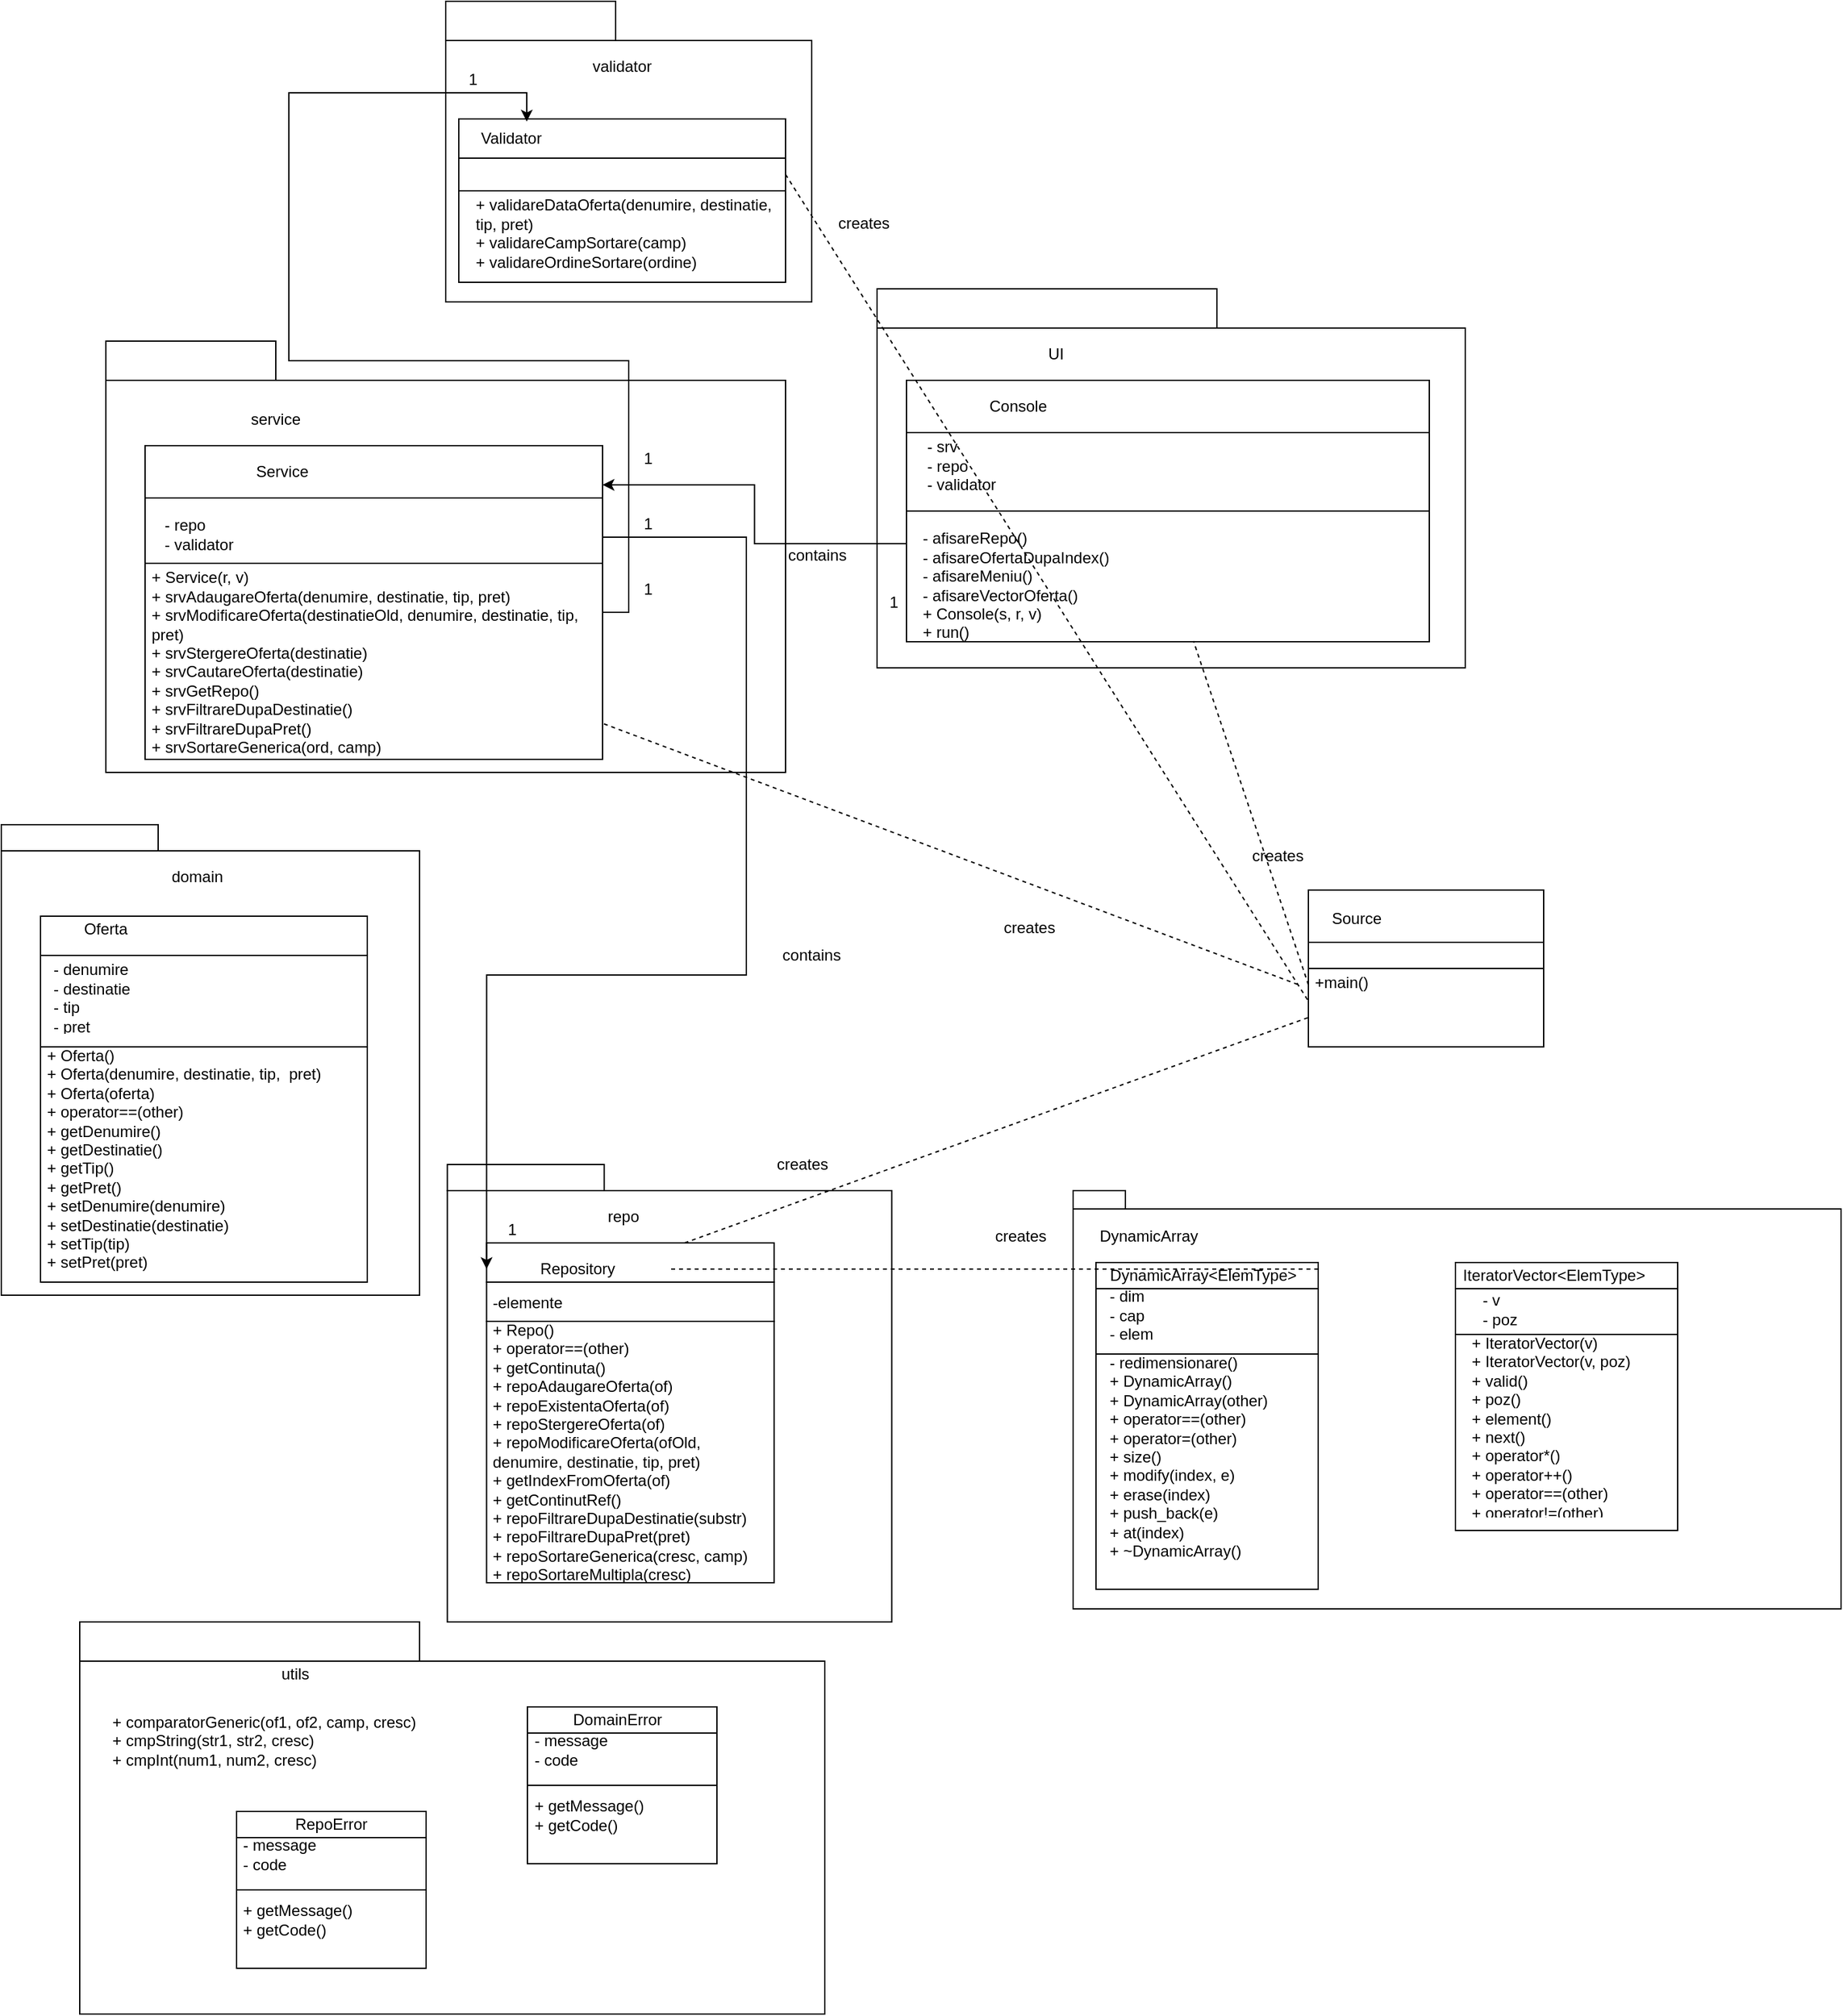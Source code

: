 <mxfile version="14.5.7" type="device"><diagram id="m6aP6_z7JLGHboJDonYd" name="Page-1"><mxGraphModel dx="1422" dy="762" grid="1" gridSize="10" guides="1" tooltips="1" connect="1" arrows="1" fold="1" page="1" pageScale="1" pageWidth="3300" pageHeight="4681" math="0" shadow="0"><root><mxCell id="0"/><mxCell id="1" parent="0"/><mxCell id="G0lzt0Nm5d7fZ7-dj5nb-19" value="" style="shape=folder;fontStyle=1;spacingTop=10;tabWidth=40;tabHeight=14;tabPosition=left;html=1;shadow=0;" parent="1" vertex="1"><mxGeometry x="900" y="1100" width="587.5" height="320" as="geometry"/></mxCell><mxCell id="G0lzt0Nm5d7fZ7-dj5nb-5" value="" style="rounded=0;whiteSpace=wrap;html=1;" parent="1" vertex="1"><mxGeometry x="420" y="220" width="280" height="200" as="geometry"/></mxCell><mxCell id="8GeevE9LxEl0HDiZRwdq-217" value="" style="rounded=0;whiteSpace=wrap;html=1;" parent="1" vertex="1"><mxGeometry x="140" y="1460" width="570" height="270" as="geometry"/></mxCell><mxCell id="8GeevE9LxEl0HDiZRwdq-73" value="" style="rounded=0;whiteSpace=wrap;html=1;" parent="1" vertex="1"><mxGeometry x="750" y="440" width="450" height="260" as="geometry"/></mxCell><mxCell id="8GeevE9LxEl0HDiZRwdq-9" value="" style="rounded=0;whiteSpace=wrap;html=1;" parent="1" vertex="1"><mxGeometry x="80" y="840" width="320" height="340" as="geometry"/></mxCell><mxCell id="8GeevE9LxEl0HDiZRwdq-10" value="" style="rounded=0;whiteSpace=wrap;html=1;" parent="1" vertex="1"><mxGeometry x="80" y="820" width="120" height="20" as="geometry"/></mxCell><mxCell id="8GeevE9LxEl0HDiZRwdq-12" value="domain" style="text;html=1;strokeColor=none;fillColor=none;align=center;verticalAlign=middle;whiteSpace=wrap;rounded=0;" parent="1" vertex="1"><mxGeometry x="210" y="850" width="40" height="20" as="geometry"/></mxCell><mxCell id="8GeevE9LxEl0HDiZRwdq-13" value="" style="rounded=0;whiteSpace=wrap;html=1;" parent="1" vertex="1"><mxGeometry x="110" y="920" width="250" height="70" as="geometry"/></mxCell><mxCell id="8GeevE9LxEl0HDiZRwdq-16" value="" style="rounded=0;whiteSpace=wrap;html=1;" parent="1" vertex="1"><mxGeometry x="110" y="890" width="250" height="30" as="geometry"/></mxCell><mxCell id="8GeevE9LxEl0HDiZRwdq-18" value="Oferta" style="text;html=1;strokeColor=none;fillColor=none;align=center;verticalAlign=middle;whiteSpace=wrap;rounded=0;" parent="1" vertex="1"><mxGeometry x="140" y="890" width="40" height="20" as="geometry"/></mxCell><mxCell id="8GeevE9LxEl0HDiZRwdq-19" value="&lt;div&gt;&lt;div&gt;&lt;br&gt;&lt;/div&gt;&lt;div&gt;- denumire&lt;/div&gt;&lt;div&gt;- destinatie&lt;/div&gt;&lt;div&gt;- tip&lt;/div&gt;&lt;div&gt;- pret&lt;/div&gt;&lt;/div&gt;&lt;div&gt;&lt;br&gt;&lt;/div&gt;" style="text;html=1;strokeColor=none;fillColor=none;spacing=5;spacingTop=-20;whiteSpace=wrap;overflow=hidden;rounded=0;" parent="1" vertex="1"><mxGeometry x="115" y="920" width="240" height="60" as="geometry"/></mxCell><mxCell id="8GeevE9LxEl0HDiZRwdq-20" value="" style="rounded=0;whiteSpace=wrap;html=1;" parent="1" vertex="1"><mxGeometry x="110" y="990" width="250" height="180" as="geometry"/></mxCell><mxCell id="8GeevE9LxEl0HDiZRwdq-26" value="&lt;div&gt;&lt;div&gt;+ Oferta()&lt;/div&gt;&lt;div&gt;+ Oferta(denumire, destinatie, tip,&amp;nbsp; pret)&lt;/div&gt;&lt;div&gt;+ Oferta(oferta)&lt;/div&gt;&lt;div&gt;+ operator==(other)&lt;/div&gt;&lt;div&gt;+ getDenumire()&lt;/div&gt;&lt;div&gt;+ getDestinatie()&lt;/div&gt;&lt;div&gt;+ getTip()&lt;/div&gt;&lt;div&gt;+ getPret()&lt;/div&gt;&lt;div&gt;+ setDenumire(denumire)&lt;/div&gt;&lt;div&gt;+ setDestinatie(destinatie)&lt;/div&gt;&lt;div&gt;+ setTip(tip)&lt;/div&gt;&lt;div&gt;+ setPret(pret)&lt;/div&gt;&lt;/div&gt;&lt;div&gt;&lt;br&gt;&lt;/div&gt;" style="text;html=1;strokeColor=none;fillColor=none;spacing=5;spacingTop=-20;whiteSpace=wrap;overflow=hidden;rounded=0;" parent="1" vertex="1"><mxGeometry x="110" y="1000" width="240" height="180" as="geometry"/></mxCell><mxCell id="8GeevE9LxEl0HDiZRwdq-28" value="" style="rounded=0;whiteSpace=wrap;html=1;" parent="1" vertex="1"><mxGeometry x="430" y="280" width="250" height="30" as="geometry"/></mxCell><mxCell id="8GeevE9LxEl0HDiZRwdq-29" value="&lt;div align=&quot;left&quot;&gt;Validator&lt;/div&gt;" style="text;html=1;strokeColor=none;fillColor=none;align=left;verticalAlign=middle;whiteSpace=wrap;rounded=0;" parent="1" vertex="1"><mxGeometry x="445" y="285" width="170" height="20" as="geometry"/></mxCell><mxCell id="8GeevE9LxEl0HDiZRwdq-30" value="" style="rounded=0;whiteSpace=wrap;html=1;" parent="1" vertex="1"><mxGeometry x="430" y="310" width="250" height="25" as="geometry"/></mxCell><mxCell id="8GeevE9LxEl0HDiZRwdq-31" value="" style="rounded=0;whiteSpace=wrap;html=1;" parent="1" vertex="1"><mxGeometry x="430" y="335" width="250" height="70" as="geometry"/></mxCell><mxCell id="8GeevE9LxEl0HDiZRwdq-35" value="&lt;div&gt;&lt;br&gt;&lt;/div&gt;&lt;div&gt;+ validareDataOferta(denumire, destinatie, tip, pret)&lt;/div&gt;&lt;div&gt;+ validareCampSortare(camp)&lt;/div&gt;&lt;div&gt;+ validareOrdineSortare(ordine)&lt;/div&gt;&lt;div&gt;&lt;br&gt;&lt;/div&gt;" style="text;html=1;strokeColor=none;fillColor=none;spacing=5;spacingTop=-20;whiteSpace=wrap;overflow=hidden;rounded=0;" parent="1" vertex="1"><mxGeometry x="437.5" y="335" width="235" height="70" as="geometry"/></mxCell><mxCell id="8GeevE9LxEl0HDiZRwdq-36" value="" style="rounded=0;whiteSpace=wrap;html=1;" parent="1" vertex="1"><mxGeometry x="421.25" y="1100" width="340" height="330" as="geometry"/></mxCell><mxCell id="8GeevE9LxEl0HDiZRwdq-37" value="" style="rounded=0;whiteSpace=wrap;html=1;" parent="1" vertex="1"><mxGeometry x="451.25" y="1140" width="220" height="30" as="geometry"/></mxCell><mxCell id="8GeevE9LxEl0HDiZRwdq-38" value="Repository" style="text;html=1;strokeColor=none;fillColor=none;align=center;verticalAlign=middle;whiteSpace=wrap;rounded=0;" parent="1" vertex="1"><mxGeometry x="451.25" y="1150" width="140" height="20" as="geometry"/></mxCell><mxCell id="8GeevE9LxEl0HDiZRwdq-39" value="" style="rounded=0;whiteSpace=wrap;html=1;" parent="1" vertex="1"><mxGeometry x="451.25" y="1170" width="220" height="30" as="geometry"/></mxCell><mxCell id="8GeevE9LxEl0HDiZRwdq-40" value="&lt;div&gt;&lt;br&gt;&lt;/div&gt;&lt;div&gt;-elemente&lt;br&gt;&lt;/div&gt;&lt;div&gt;&lt;br&gt;&lt;/div&gt;" style="text;html=1;strokeColor=none;fillColor=none;spacing=5;spacingTop=-20;whiteSpace=wrap;overflow=hidden;rounded=0;" parent="1" vertex="1"><mxGeometry x="451.25" y="1175" width="190" height="25" as="geometry"/></mxCell><mxCell id="8GeevE9LxEl0HDiZRwdq-41" value="" style="rounded=0;whiteSpace=wrap;html=1;" parent="1" vertex="1"><mxGeometry x="451.25" y="1200" width="220" height="200" as="geometry"/></mxCell><mxCell id="8GeevE9LxEl0HDiZRwdq-42" value="&lt;div&gt;&lt;div&gt;+ Repo()&lt;/div&gt;&lt;div&gt;+ operator==(other)&lt;/div&gt;&lt;div&gt;+ getContinuta()&lt;/div&gt;&lt;div&gt;+ repoAdaugareOferta(of)&lt;/div&gt;&lt;div&gt;+ repoExistentaOferta(of)&lt;/div&gt;&lt;div&gt;+ repoStergereOferta(of)&lt;/div&gt;&lt;div&gt;+ repoModificareOferta(ofOld, denumire, destinatie, tip, pret)&lt;/div&gt;&lt;div&gt;+ getIndexFromOferta(of)&lt;/div&gt;&lt;div&gt;+ getContinutRef()&lt;/div&gt;&lt;div&gt;+ repoFiltrareDupaDestinatie(substr)&lt;/div&gt;&lt;div&gt;+ repoFiltrareDupaPret(pret)&lt;/div&gt;&lt;div&gt;+ repoSortareGenerica(cresc, camp)&lt;/div&gt;&lt;div&gt;+ repoSortareMultipla(cresc)&lt;/div&gt;&lt;/div&gt;&lt;div&gt;&lt;br&gt;&lt;/div&gt;" style="text;html=1;strokeColor=none;fillColor=none;spacing=5;spacingTop=-20;whiteSpace=wrap;overflow=hidden;rounded=0;" parent="1" vertex="1"><mxGeometry x="451.25" y="1210" width="220" height="200" as="geometry"/></mxCell><mxCell id="8GeevE9LxEl0HDiZRwdq-43" value="" style="rounded=0;whiteSpace=wrap;html=1;" parent="1" vertex="1"><mxGeometry x="421.25" y="1080" width="120" height="20" as="geometry"/></mxCell><mxCell id="8GeevE9LxEl0HDiZRwdq-44" value="repo" style="text;html=1;strokeColor=none;fillColor=none;align=center;verticalAlign=middle;whiteSpace=wrap;rounded=0;" parent="1" vertex="1"><mxGeometry x="481.25" y="1110" width="150" height="20" as="geometry"/></mxCell><mxCell id="8GeevE9LxEl0HDiZRwdq-45" value="" style="rounded=0;whiteSpace=wrap;html=1;" parent="1" vertex="1"><mxGeometry x="160" y="480" width="520" height="300" as="geometry"/></mxCell><mxCell id="8GeevE9LxEl0HDiZRwdq-46" value="" style="rounded=0;whiteSpace=wrap;html=1;" parent="1" vertex="1"><mxGeometry x="190" y="530" width="350" height="40" as="geometry"/></mxCell><mxCell id="8GeevE9LxEl0HDiZRwdq-47" value="Service" style="text;html=1;strokeColor=none;fillColor=none;align=center;verticalAlign=middle;whiteSpace=wrap;rounded=0;" parent="1" vertex="1"><mxGeometry x="220" y="540" width="150" height="20" as="geometry"/></mxCell><mxCell id="8GeevE9LxEl0HDiZRwdq-62" style="edgeStyle=orthogonalEdgeStyle;rounded=0;orthogonalLoop=1;jettySize=auto;html=1;exitX=1;exitY=1;exitDx=0;exitDy=0;entryX=0;entryY=0.5;entryDx=0;entryDy=0;" parent="1" source="8GeevE9LxEl0HDiZRwdq-48" target="8GeevE9LxEl0HDiZRwdq-38" edge="1"><mxGeometry relative="1" as="geometry"><Array as="points"><mxPoint x="540" y="600"/><mxPoint x="650" y="600"/><mxPoint x="650" y="935"/></Array></mxGeometry></mxCell><mxCell id="8GeevE9LxEl0HDiZRwdq-48" value="&lt;div align=&quot;left&quot;&gt;&lt;br&gt;&lt;/div&gt;" style="rounded=0;whiteSpace=wrap;html=1;" parent="1" vertex="1"><mxGeometry x="190" y="570" width="350" height="50" as="geometry"/></mxCell><mxCell id="8GeevE9LxEl0HDiZRwdq-50" value="&lt;div&gt;&lt;br&gt;&lt;/div&gt;&lt;div&gt;- repo&lt;br&gt;&lt;/div&gt;&lt;div&gt;- validator&lt;br&gt;&lt;/div&gt;&lt;div&gt;&lt;br&gt;&lt;/div&gt;" style="text;html=1;strokeColor=none;fillColor=none;spacing=5;spacingTop=-20;whiteSpace=wrap;overflow=hidden;rounded=0;" parent="1" vertex="1"><mxGeometry x="200" y="580" width="190" height="120" as="geometry"/></mxCell><mxCell id="8GeevE9LxEl0HDiZRwdq-51" value="" style="rounded=0;whiteSpace=wrap;html=1;" parent="1" vertex="1"><mxGeometry x="190" y="620" width="350" height="150" as="geometry"/></mxCell><mxCell id="8GeevE9LxEl0HDiZRwdq-58" style="edgeStyle=orthogonalEdgeStyle;rounded=0;orthogonalLoop=1;jettySize=auto;html=1;exitX=1;exitY=0.25;exitDx=0;exitDy=0;entryX=0.208;entryY=0.067;entryDx=0;entryDy=0;entryPerimeter=0;" parent="1" source="8GeevE9LxEl0HDiZRwdq-52" target="8GeevE9LxEl0HDiZRwdq-28" edge="1"><mxGeometry relative="1" as="geometry"><Array as="points"><mxPoint x="560" y="658"/><mxPoint x="560" y="465"/><mxPoint x="300" y="465"/><mxPoint x="300" y="260"/><mxPoint x="482" y="260"/></Array></mxGeometry></mxCell><mxCell id="8GeevE9LxEl0HDiZRwdq-52" value="&lt;br&gt;+ Service(r, v)&lt;br&gt;+ srvAdaugareOferta(denumire, destinatie, tip, pret)&lt;br&gt;+ srvModificareOferta(destinatieOld, denumire, destinatie, tip, pret)&lt;br&gt;+ srvStergereOferta(destinatie)&lt;br&gt;+ srvCautareOferta(destinatie)&lt;br&gt;+ srvGetRepo()&lt;br&gt;+ srvFiltrareDupaDestinatie()&lt;br&gt;+ srvFiltrareDupaPret()&lt;br&gt;+ srvSortareGenerica(ord, camp)" style="text;html=1;strokeColor=none;fillColor=none;spacing=5;spacingTop=-20;whiteSpace=wrap;overflow=hidden;rounded=0;" parent="1" vertex="1"><mxGeometry x="190" y="620" width="350" height="150" as="geometry"/></mxCell><mxCell id="8GeevE9LxEl0HDiZRwdq-53" value="" style="rounded=0;whiteSpace=wrap;html=1;" parent="1" vertex="1"><mxGeometry x="160" y="450" width="130" height="30" as="geometry"/></mxCell><mxCell id="8GeevE9LxEl0HDiZRwdq-54" value="service" style="text;html=1;strokeColor=none;fillColor=none;align=center;verticalAlign=middle;whiteSpace=wrap;rounded=0;" parent="1" vertex="1"><mxGeometry x="230" y="500" width="120" height="20" as="geometry"/></mxCell><mxCell id="8GeevE9LxEl0HDiZRwdq-60" value="creates" style="text;html=1;strokeColor=none;fillColor=none;align=center;verticalAlign=middle;whiteSpace=wrap;rounded=0;" parent="1" vertex="1"><mxGeometry x="720" y="350" width="40" height="20" as="geometry"/></mxCell><mxCell id="8GeevE9LxEl0HDiZRwdq-63" value="contains" style="text;html=1;strokeColor=none;fillColor=none;align=center;verticalAlign=middle;whiteSpace=wrap;rounded=0;" parent="1" vertex="1"><mxGeometry x="680" y="910" width="40" height="20" as="geometry"/></mxCell><mxCell id="8GeevE9LxEl0HDiZRwdq-117" style="edgeStyle=orthogonalEdgeStyle;rounded=0;orthogonalLoop=1;jettySize=auto;html=1;exitX=0;exitY=0.25;exitDx=0;exitDy=0;entryX=1;entryY=0.75;entryDx=0;entryDy=0;" parent="1" source="8GeevE9LxEl0HDiZRwdq-65" target="8GeevE9LxEl0HDiZRwdq-46" edge="1"><mxGeometry relative="1" as="geometry"/></mxCell><mxCell id="8GeevE9LxEl0HDiZRwdq-65" value="" style="rounded=0;whiteSpace=wrap;html=1;" parent="1" vertex="1"><mxGeometry x="772.5" y="580" width="400" height="100" as="geometry"/></mxCell><mxCell id="8GeevE9LxEl0HDiZRwdq-66" value="&lt;div&gt;&lt;br&gt;&lt;/div&gt;&lt;div&gt;-&lt;span&gt;&amp;nbsp;afisareRepo()&lt;/span&gt;&lt;/div&gt;&lt;div&gt;- afisareOfertaDupaIndex()&lt;/div&gt;&lt;div&gt;- afisareMeniu()&lt;/div&gt;&lt;div&gt;- afisareVectorOferta()&lt;/div&gt;&lt;div&gt;+ Console(s, r, v)&lt;/div&gt;&lt;div&gt;+ run()&lt;/div&gt;&lt;div&gt;&lt;br&gt;&lt;/div&gt;" style="text;html=1;strokeColor=none;fillColor=none;spacing=5;spacingTop=-20;whiteSpace=wrap;overflow=hidden;rounded=0;" parent="1" vertex="1"><mxGeometry x="780" y="590" width="310" height="90" as="geometry"/></mxCell><mxCell id="8GeevE9LxEl0HDiZRwdq-67" value="" style="rounded=0;whiteSpace=wrap;html=1;" parent="1" vertex="1"><mxGeometry x="772.5" y="520" width="400" height="60" as="geometry"/></mxCell><mxCell id="8GeevE9LxEl0HDiZRwdq-69" value="&lt;br&gt;&amp;nbsp; &amp;nbsp; - srv&lt;br&gt;&amp;nbsp; &amp;nbsp; - repo&lt;br&gt;&amp;nbsp; &amp;nbsp; - validator" style="text;html=1;strokeColor=none;fillColor=none;spacing=5;spacingTop=-20;whiteSpace=wrap;overflow=hidden;rounded=0;" parent="1" vertex="1"><mxGeometry x="770" y="520" width="335" height="60" as="geometry"/></mxCell><mxCell id="8GeevE9LxEl0HDiZRwdq-70" value="" style="rounded=0;whiteSpace=wrap;html=1;" parent="1" vertex="1"><mxGeometry x="772.5" y="480" width="400" height="40" as="geometry"/></mxCell><mxCell id="8GeevE9LxEl0HDiZRwdq-71" value="Console" style="text;html=1;strokeColor=none;fillColor=none;align=center;verticalAlign=middle;whiteSpace=wrap;rounded=0;" parent="1" vertex="1"><mxGeometry x="792.5" y="490" width="130" height="20" as="geometry"/></mxCell><mxCell id="8GeevE9LxEl0HDiZRwdq-100" value="UI" style="text;html=1;strokeColor=none;fillColor=none;align=center;verticalAlign=middle;whiteSpace=wrap;rounded=0;" parent="1" vertex="1"><mxGeometry x="772.5" y="450" width="227.5" height="20" as="geometry"/></mxCell><mxCell id="8GeevE9LxEl0HDiZRwdq-101" value="" style="rounded=0;whiteSpace=wrap;html=1;" parent="1" vertex="1"><mxGeometry x="750" y="410" width="260" height="30" as="geometry"/></mxCell><mxCell id="8GeevE9LxEl0HDiZRwdq-102" value="" style="rounded=0;whiteSpace=wrap;html=1;" parent="1" vertex="1"><mxGeometry x="1080" y="870" width="180" height="40" as="geometry"/></mxCell><mxCell id="8GeevE9LxEl0HDiZRwdq-103" value="" style="rounded=0;whiteSpace=wrap;html=1;" parent="1" vertex="1"><mxGeometry x="1080" y="910" width="180" height="20" as="geometry"/></mxCell><mxCell id="8GeevE9LxEl0HDiZRwdq-104" value="" style="rounded=0;whiteSpace=wrap;html=1;" parent="1" vertex="1"><mxGeometry x="1080" y="930" width="180" height="60" as="geometry"/></mxCell><mxCell id="8GeevE9LxEl0HDiZRwdq-105" value="&lt;div&gt;&lt;br&gt;&lt;/div&gt;&lt;div&gt;+main()&lt;br&gt;&lt;/div&gt;" style="text;html=1;strokeColor=none;fillColor=none;spacing=5;spacingTop=-20;whiteSpace=wrap;overflow=hidden;rounded=0;" parent="1" vertex="1"><mxGeometry x="1080" y="930" width="190" height="50" as="geometry"/></mxCell><mxCell id="8GeevE9LxEl0HDiZRwdq-106" value="Source" style="text;html=1;strokeColor=none;fillColor=none;spacing=5;spacingTop=-20;whiteSpace=wrap;overflow=hidden;rounded=0;" parent="1" vertex="1"><mxGeometry x="1092.5" y="895" width="190" height="120" as="geometry"/></mxCell><mxCell id="8GeevE9LxEl0HDiZRwdq-107" value="" style="endArrow=none;dashed=1;html=1;entryX=0;entryY=0.75;entryDx=0;entryDy=0;" parent="1" source="8GeevE9LxEl0HDiZRwdq-37" target="8GeevE9LxEl0HDiZRwdq-105" edge="1"><mxGeometry width="50" height="50" relative="1" as="geometry"><mxPoint x="1092.5" y="1025" as="sourcePoint"/><mxPoint x="1142.5" y="975" as="targetPoint"/><Array as="points"/></mxGeometry></mxCell><mxCell id="8GeevE9LxEl0HDiZRwdq-109" value="creates" style="text;html=1;strokeColor=none;fillColor=none;align=center;verticalAlign=middle;whiteSpace=wrap;rounded=0;" parent="1" vertex="1"><mxGeometry x="672.5" y="1070" width="40" height="20" as="geometry"/></mxCell><mxCell id="8GeevE9LxEl0HDiZRwdq-110" value="" style="endArrow=none;dashed=1;html=1;entryX=0;entryY=0.5;entryDx=0;entryDy=0;exitX=1;exitY=0.5;exitDx=0;exitDy=0;" parent="1" source="8GeevE9LxEl0HDiZRwdq-30" target="8GeevE9LxEl0HDiZRwdq-105" edge="1"><mxGeometry width="50" height="50" relative="1" as="geometry"><mxPoint x="990" y="960" as="sourcePoint"/><mxPoint x="1040" y="910" as="targetPoint"/><Array as="points"/></mxGeometry></mxCell><mxCell id="8GeevE9LxEl0HDiZRwdq-112" value="" style="endArrow=none;dashed=1;html=1;entryX=-0.032;entryY=0.26;entryDx=0;entryDy=0;entryPerimeter=0;exitX=1.003;exitY=0.819;exitDx=0;exitDy=0;exitPerimeter=0;" parent="1" source="8GeevE9LxEl0HDiZRwdq-52" target="8GeevE9LxEl0HDiZRwdq-105" edge="1"><mxGeometry width="50" height="50" relative="1" as="geometry"><mxPoint x="990" y="960" as="sourcePoint"/><mxPoint x="1040" y="910" as="targetPoint"/></mxGeometry></mxCell><mxCell id="8GeevE9LxEl0HDiZRwdq-113" value="creates" style="text;whiteSpace=wrap;html=1;" parent="1" vertex="1"><mxGeometry x="845" y="885" width="70" height="30" as="geometry"/></mxCell><mxCell id="8GeevE9LxEl0HDiZRwdq-114" value="" style="endArrow=none;dashed=1;html=1;exitX=0;exitY=0.25;exitDx=0;exitDy=0;entryX=0.549;entryY=0.995;entryDx=0;entryDy=0;entryPerimeter=0;" parent="1" source="8GeevE9LxEl0HDiZRwdq-105" target="8GeevE9LxEl0HDiZRwdq-65" edge="1"><mxGeometry width="50" height="50" relative="1" as="geometry"><mxPoint x="1080" y="740" as="sourcePoint"/><mxPoint x="1130" y="690" as="targetPoint"/></mxGeometry></mxCell><mxCell id="8GeevE9LxEl0HDiZRwdq-115" value="creates" style="text;whiteSpace=wrap;html=1;" parent="1" vertex="1"><mxGeometry x="1035" y="830" width="70" height="30" as="geometry"/></mxCell><mxCell id="8GeevE9LxEl0HDiZRwdq-118" value="contains" style="text;whiteSpace=wrap;html=1;" parent="1" vertex="1"><mxGeometry x="680" y="600" width="70" height="30" as="geometry"/></mxCell><mxCell id="8GeevE9LxEl0HDiZRwdq-120" value="" style="rounded=0;whiteSpace=wrap;html=1;" parent="1" vertex="1"><mxGeometry x="917.5" y="1225" width="170" height="180" as="geometry"/></mxCell><mxCell id="8GeevE9LxEl0HDiZRwdq-125" value="&lt;div&gt;&lt;div&gt;- redimensionare()&lt;/div&gt;&lt;div&gt;+ DynamicArray()&lt;/div&gt;&lt;div&gt;+ DynamicArray(other)&lt;/div&gt;&lt;div&gt;+ operator==(other)&lt;/div&gt;&lt;div&gt;+ operator=(other)&lt;/div&gt;&lt;div&gt;+ size()&lt;/div&gt;&lt;div&gt;+ modify(index, e)&lt;/div&gt;&lt;div&gt;+ erase(index)&lt;/div&gt;&lt;div&gt;+ push_back(e)&lt;/div&gt;&lt;div&gt;+ at(index)&lt;/div&gt;&lt;div&gt;+ ~DynamicArray()&lt;/div&gt;&lt;/div&gt;&lt;div&gt;&lt;br&gt;&lt;/div&gt;" style="text;html=1;strokeColor=none;fillColor=none;spacing=5;spacingTop=-20;whiteSpace=wrap;overflow=hidden;rounded=0;" parent="1" vertex="1"><mxGeometry x="922.5" y="1235" width="155" height="170" as="geometry"/></mxCell><mxCell id="8GeevE9LxEl0HDiZRwdq-126" value="1" style="text;html=1;strokeColor=none;fillColor=none;align=center;verticalAlign=middle;whiteSpace=wrap;rounded=0;" parent="1" vertex="1"><mxGeometry x="742.5" y="640" width="40" height="20" as="geometry"/></mxCell><mxCell id="8GeevE9LxEl0HDiZRwdq-127" value="1" style="text;html=1;strokeColor=none;fillColor=none;align=center;verticalAlign=middle;whiteSpace=wrap;rounded=0;" parent="1" vertex="1"><mxGeometry x="555" y="530" width="40" height="20" as="geometry"/></mxCell><mxCell id="8GeevE9LxEl0HDiZRwdq-132" value="1" style="text;html=1;strokeColor=none;fillColor=none;align=center;verticalAlign=middle;whiteSpace=wrap;rounded=0;" parent="1" vertex="1"><mxGeometry x="421.25" y="240" width="40" height="20" as="geometry"/></mxCell><mxCell id="8GeevE9LxEl0HDiZRwdq-136" value="1" style="text;html=1;strokeColor=none;fillColor=none;align=center;verticalAlign=middle;whiteSpace=wrap;rounded=0;" parent="1" vertex="1"><mxGeometry x="555" y="630" width="40" height="20" as="geometry"/></mxCell><mxCell id="8GeevE9LxEl0HDiZRwdq-137" value="1" style="text;html=1;strokeColor=none;fillColor=none;align=center;verticalAlign=middle;whiteSpace=wrap;rounded=0;" parent="1" vertex="1"><mxGeometry x="555" y="580" width="40" height="20" as="geometry"/></mxCell><mxCell id="8GeevE9LxEl0HDiZRwdq-141" value="1" style="text;html=1;strokeColor=none;fillColor=none;align=center;verticalAlign=middle;whiteSpace=wrap;rounded=0;" parent="1" vertex="1"><mxGeometry x="451.25" y="1120" width="40" height="20" as="geometry"/></mxCell><mxCell id="8GeevE9LxEl0HDiZRwdq-142" value="" style="rounded=0;whiteSpace=wrap;html=1;" parent="1" vertex="1"><mxGeometry x="917.5" y="1175" width="170" height="50" as="geometry"/></mxCell><mxCell id="8GeevE9LxEl0HDiZRwdq-143" value="&lt;div&gt;&lt;div&gt;&lt;br&gt;&lt;/div&gt;&lt;div&gt;- dim&lt;/div&gt;&lt;div&gt;- cap&lt;/div&gt;&lt;div&gt;- elem&lt;/div&gt;&lt;/div&gt;&lt;div&gt;&lt;br&gt;&lt;/div&gt;" style="text;html=1;strokeColor=none;fillColor=none;spacing=5;spacingTop=-20;whiteSpace=wrap;overflow=hidden;rounded=0;" parent="1" vertex="1"><mxGeometry x="922.5" y="1170" width="140" height="120" as="geometry"/></mxCell><mxCell id="8GeevE9LxEl0HDiZRwdq-144" value="" style="rounded=0;whiteSpace=wrap;html=1;" parent="1" vertex="1"><mxGeometry x="917.5" y="1155" width="170" height="20" as="geometry"/></mxCell><mxCell id="8GeevE9LxEl0HDiZRwdq-145" value="&amp;nbsp; &amp;nbsp; DynamicArray&amp;lt;ElemType&amp;gt;" style="text;html=1;strokeColor=none;fillColor=none;align=center;verticalAlign=middle;whiteSpace=wrap;rounded=0;" parent="1" vertex="1"><mxGeometry x="907.5" y="1155" width="170" height="20" as="geometry"/></mxCell><mxCell id="8GeevE9LxEl0HDiZRwdq-182" value="" style="rounded=0;whiteSpace=wrap;html=1;" parent="1" vertex="1"><mxGeometry x="482.5" y="1495" width="145" height="20" as="geometry"/></mxCell><mxCell id="8GeevE9LxEl0HDiZRwdq-183" value="DomainError" style="text;html=1;strokeColor=none;fillColor=none;align=center;verticalAlign=middle;whiteSpace=wrap;rounded=0;" parent="1" vertex="1"><mxGeometry x="500" y="1495" width="102.5" height="20" as="geometry"/></mxCell><mxCell id="8GeevE9LxEl0HDiZRwdq-184" value="" style="rounded=0;whiteSpace=wrap;html=1;" parent="1" vertex="1"><mxGeometry x="482.5" y="1515" width="145" height="40" as="geometry"/></mxCell><mxCell id="8GeevE9LxEl0HDiZRwdq-185" value="&lt;div&gt;&lt;br&gt;&lt;/div&gt;&lt;div&gt;- message&lt;/div&gt;&lt;div&gt;- code&lt;/div&gt;" style="text;html=1;strokeColor=none;fillColor=none;spacing=5;spacingTop=-20;whiteSpace=wrap;overflow=hidden;rounded=0;" parent="1" vertex="1"><mxGeometry x="482.5" y="1510" width="190" height="120" as="geometry"/></mxCell><mxCell id="8GeevE9LxEl0HDiZRwdq-186" value="" style="rounded=0;whiteSpace=wrap;html=1;" parent="1" vertex="1"><mxGeometry x="482.5" y="1555" width="145" height="60" as="geometry"/></mxCell><mxCell id="8GeevE9LxEl0HDiZRwdq-187" value="&lt;br&gt;+ getMessage()&lt;br&gt;+ getCode()" style="text;html=1;strokeColor=none;fillColor=none;spacing=5;spacingTop=-20;whiteSpace=wrap;overflow=hidden;rounded=0;" parent="1" vertex="1"><mxGeometry x="482.5" y="1560" width="190" height="50" as="geometry"/></mxCell><mxCell id="8GeevE9LxEl0HDiZRwdq-216" value="&lt;div&gt;+ comparatorGeneric(of1, of2, camp, cresc)&lt;/div&gt;&lt;div&gt;+ cmpString(str1, str2, cresc)&lt;/div&gt;&lt;div&gt;+ cmpInt(num1, num2, cresc)&lt;/div&gt;&lt;div&gt;&lt;br&gt;&lt;/div&gt;" style="text;html=1;strokeColor=none;fillColor=none;spacing=5;spacingTop=-20;whiteSpace=wrap;overflow=hidden;rounded=0;" parent="1" vertex="1"><mxGeometry x="160" y="1510" width="340" height="200" as="geometry"/></mxCell><mxCell id="8GeevE9LxEl0HDiZRwdq-218" value="" style="rounded=0;whiteSpace=wrap;html=1;" parent="1" vertex="1"><mxGeometry x="140" y="1430" width="260" height="30" as="geometry"/></mxCell><mxCell id="8GeevE9LxEl0HDiZRwdq-219" value="utils" style="text;html=1;strokeColor=none;fillColor=none;align=center;verticalAlign=middle;whiteSpace=wrap;rounded=0;" parent="1" vertex="1"><mxGeometry x="190" y="1460" width="230" height="20" as="geometry"/></mxCell><mxCell id="G0lzt0Nm5d7fZ7-dj5nb-1" style="edgeStyle=orthogonalEdgeStyle;rounded=0;orthogonalLoop=1;jettySize=auto;html=1;exitX=0.5;exitY=1;exitDx=0;exitDy=0;" parent="1" source="8GeevE9LxEl0HDiZRwdq-65" target="8GeevE9LxEl0HDiZRwdq-65" edge="1"><mxGeometry relative="1" as="geometry"/></mxCell><mxCell id="G0lzt0Nm5d7fZ7-dj5nb-2" style="edgeStyle=orthogonalEdgeStyle;rounded=0;orthogonalLoop=1;jettySize=auto;html=1;" parent="1" edge="1"><mxGeometry relative="1" as="geometry"><mxPoint x="365" y="780" as="sourcePoint"/><mxPoint x="365" y="780" as="targetPoint"/></mxGeometry></mxCell><mxCell id="G0lzt0Nm5d7fZ7-dj5nb-7" value="" style="rounded=0;whiteSpace=wrap;html=1;" parent="1" vertex="1"><mxGeometry x="420" y="190" width="130" height="30" as="geometry"/></mxCell><mxCell id="G0lzt0Nm5d7fZ7-dj5nb-8" value="validator" style="text;html=1;strokeColor=none;fillColor=none;align=center;verticalAlign=middle;whiteSpace=wrap;rounded=0;" parent="1" vertex="1"><mxGeometry x="525" y="230" width="60" height="20" as="geometry"/></mxCell><mxCell id="G0lzt0Nm5d7fZ7-dj5nb-13" value="RepoError" style="rounded=0;whiteSpace=wrap;html=1;" parent="1" vertex="1"><mxGeometry x="260" y="1575" width="145" height="20" as="geometry"/></mxCell><mxCell id="G0lzt0Nm5d7fZ7-dj5nb-14" value="" style="rounded=0;whiteSpace=wrap;html=1;" parent="1" vertex="1"><mxGeometry x="260" y="1595" width="145" height="40" as="geometry"/></mxCell><mxCell id="G0lzt0Nm5d7fZ7-dj5nb-15" value="" style="rounded=0;whiteSpace=wrap;html=1;" parent="1" vertex="1"><mxGeometry x="260" y="1635" width="145" height="60" as="geometry"/></mxCell><mxCell id="G0lzt0Nm5d7fZ7-dj5nb-16" value="&lt;br&gt;+ getMessage()&lt;br&gt;+ getCode()" style="text;html=1;strokeColor=none;fillColor=none;spacing=5;spacingTop=-20;whiteSpace=wrap;overflow=hidden;rounded=0;" parent="1" vertex="1"><mxGeometry x="260" y="1640" width="190" height="50" as="geometry"/></mxCell><mxCell id="G0lzt0Nm5d7fZ7-dj5nb-17" value="&lt;div&gt;&lt;br&gt;&lt;/div&gt;&lt;div&gt;- message&lt;/div&gt;&lt;div&gt;- code&lt;/div&gt;" style="text;html=1;strokeColor=none;fillColor=none;spacing=5;spacingTop=-20;whiteSpace=wrap;overflow=hidden;rounded=0;" parent="1" vertex="1"><mxGeometry x="260" y="1590" width="190" height="120" as="geometry"/></mxCell><mxCell id="G0lzt0Nm5d7fZ7-dj5nb-21" value="DynamicArray" style="text;html=1;strokeColor=none;fillColor=none;align=center;verticalAlign=middle;whiteSpace=wrap;rounded=0;shadow=0;" parent="1" vertex="1"><mxGeometry x="937.5" y="1125" width="40" height="20" as="geometry"/></mxCell><mxCell id="G0lzt0Nm5d7fZ7-dj5nb-22" value="" style="endArrow=none;dashed=1;html=1;exitX=1;exitY=0.25;exitDx=0;exitDy=0;" parent="1" source="8GeevE9LxEl0HDiZRwdq-144" target="8GeevE9LxEl0HDiZRwdq-38" edge="1"><mxGeometry width="50" height="50" relative="1" as="geometry"><mxPoint x="770" y="1120" as="sourcePoint"/><mxPoint x="820" y="1070" as="targetPoint"/></mxGeometry></mxCell><mxCell id="G0lzt0Nm5d7fZ7-dj5nb-23" value="creates" style="text;html=1;strokeColor=none;fillColor=none;align=center;verticalAlign=middle;whiteSpace=wrap;rounded=0;shadow=0;" parent="1" vertex="1"><mxGeometry x="840" y="1125" width="40" height="20" as="geometry"/></mxCell><mxCell id="jt8UdxJTE8Vhbjt3_o5Y-1" value="" style="rounded=0;whiteSpace=wrap;html=1;" parent="1" vertex="1"><mxGeometry x="1192.5" y="1210" width="170" height="150" as="geometry"/></mxCell><mxCell id="jt8UdxJTE8Vhbjt3_o5Y-2" value="&lt;div&gt;&lt;div&gt;+ IteratorVector(v)&lt;/div&gt;&lt;/div&gt;&lt;div&gt;+ IteratorVector(v, poz)&lt;/div&gt;&lt;div&gt;+ valid()&lt;br&gt;+ poz()&lt;/div&gt;&lt;div&gt;+ element()&lt;/div&gt;&lt;div&gt;+ next()&lt;/div&gt;&lt;div&gt;+ operator*()&lt;/div&gt;&lt;div&gt;+ operator++()&lt;/div&gt;&lt;div&gt;+ operator==(other)&lt;br&gt;+ operator!=(other)&lt;/div&gt;" style="text;html=1;strokeColor=none;fillColor=none;spacing=5;spacingTop=-20;whiteSpace=wrap;overflow=hidden;rounded=0;" parent="1" vertex="1"><mxGeometry x="1200" y="1220" width="155" height="130" as="geometry"/></mxCell><mxCell id="jt8UdxJTE8Vhbjt3_o5Y-3" value="" style="rounded=0;whiteSpace=wrap;html=1;" parent="1" vertex="1"><mxGeometry x="1192.5" y="1175" width="170" height="35" as="geometry"/></mxCell><mxCell id="jt8UdxJTE8Vhbjt3_o5Y-5" value="" style="rounded=0;whiteSpace=wrap;html=1;" parent="1" vertex="1"><mxGeometry x="1192.5" y="1155" width="170" height="20" as="geometry"/></mxCell><mxCell id="jt8UdxJTE8Vhbjt3_o5Y-6" value="IteratorVector&amp;lt;ElemType&amp;gt;" style="text;html=1;strokeColor=none;fillColor=none;align=center;verticalAlign=middle;whiteSpace=wrap;rounded=0;" parent="1" vertex="1"><mxGeometry x="1182.5" y="1155" width="170" height="20" as="geometry"/></mxCell><mxCell id="jt8UdxJTE8Vhbjt3_o5Y-10" value="- v&lt;br&gt;&amp;nbsp; &amp;nbsp; - poz" style="text;html=1;strokeColor=none;fillColor=none;align=center;verticalAlign=middle;whiteSpace=wrap;rounded=0;" parent="1" vertex="1"><mxGeometry x="1191.5" y="1181" width="56" height="20" as="geometry"/></mxCell></root></mxGraphModel></diagram></mxfile>
